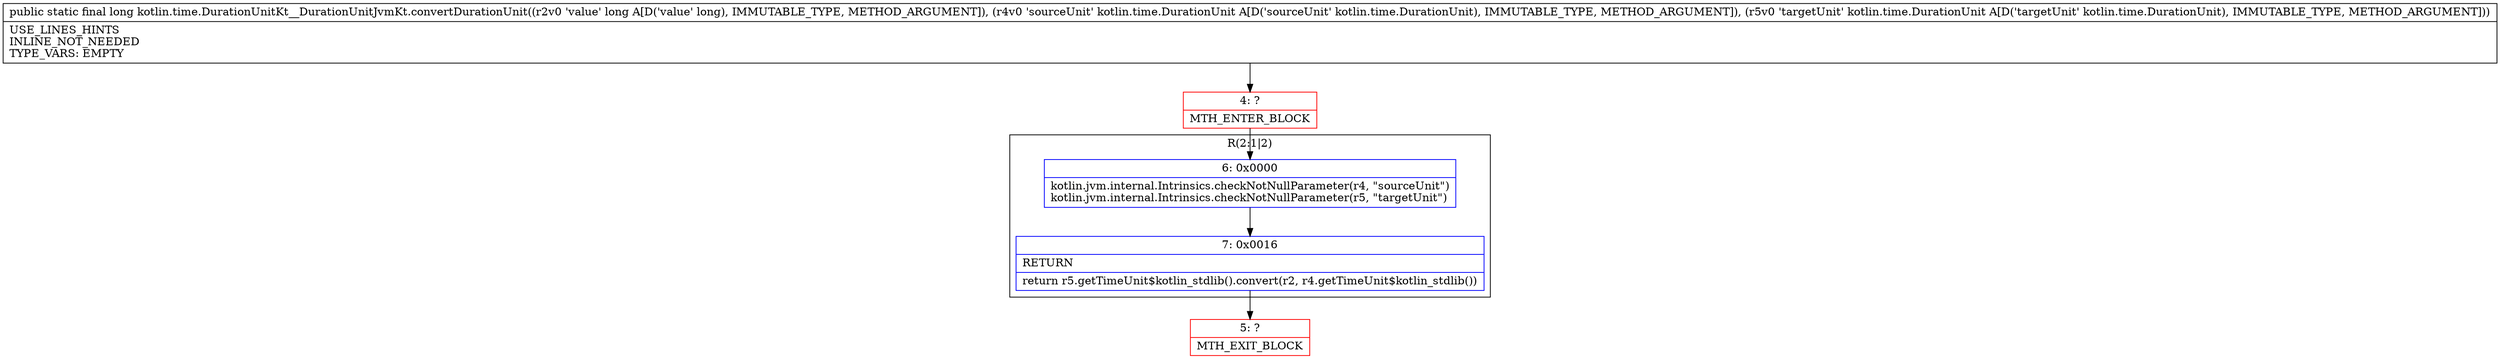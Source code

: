 digraph "CFG forkotlin.time.DurationUnitKt__DurationUnitJvmKt.convertDurationUnit(JLkotlin\/time\/DurationUnit;Lkotlin\/time\/DurationUnit;)J" {
subgraph cluster_Region_1668129724 {
label = "R(2:1|2)";
node [shape=record,color=blue];
Node_6 [shape=record,label="{6\:\ 0x0000|kotlin.jvm.internal.Intrinsics.checkNotNullParameter(r4, \"sourceUnit\")\lkotlin.jvm.internal.Intrinsics.checkNotNullParameter(r5, \"targetUnit\")\l}"];
Node_7 [shape=record,label="{7\:\ 0x0016|RETURN\l|return r5.getTimeUnit$kotlin_stdlib().convert(r2, r4.getTimeUnit$kotlin_stdlib())\l}"];
}
Node_4 [shape=record,color=red,label="{4\:\ ?|MTH_ENTER_BLOCK\l}"];
Node_5 [shape=record,color=red,label="{5\:\ ?|MTH_EXIT_BLOCK\l}"];
MethodNode[shape=record,label="{public static final long kotlin.time.DurationUnitKt__DurationUnitJvmKt.convertDurationUnit((r2v0 'value' long A[D('value' long), IMMUTABLE_TYPE, METHOD_ARGUMENT]), (r4v0 'sourceUnit' kotlin.time.DurationUnit A[D('sourceUnit' kotlin.time.DurationUnit), IMMUTABLE_TYPE, METHOD_ARGUMENT]), (r5v0 'targetUnit' kotlin.time.DurationUnit A[D('targetUnit' kotlin.time.DurationUnit), IMMUTABLE_TYPE, METHOD_ARGUMENT]))  | USE_LINES_HINTS\lINLINE_NOT_NEEDED\lTYPE_VARS: EMPTY\l}"];
MethodNode -> Node_4;Node_6 -> Node_7;
Node_7 -> Node_5;
Node_4 -> Node_6;
}

